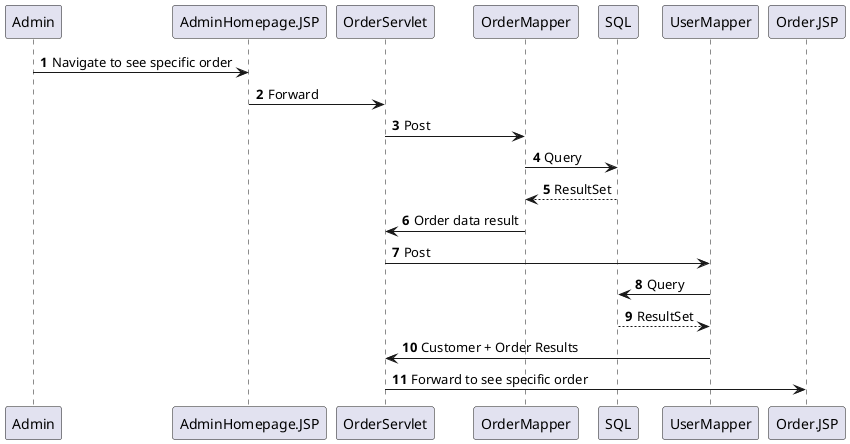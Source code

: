 @startuml
'https://plantuml.com/sequence-diagram

autonumber

Admin -> AdminHomepage.JSP: Navigate to see specific order
AdminHomepage.JSP -> OrderServlet: Forward
OrderServlet -> OrderMapper: Post
OrderMapper -> SQL: Query
SQL --> OrderMapper: ResultSet
OrderMapper -> OrderServlet: Order data result
OrderServlet -> UserMapper: Post
UserMapper -> SQL: Query
SQL --> UserMapper: ResultSet
UserMapper -> OrderServlet: Customer + Order Results
OrderServlet -> Order.JSP: Forward to see specific order

@enduml